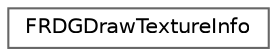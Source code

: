 digraph "Graphical Class Hierarchy"
{
 // INTERACTIVE_SVG=YES
 // LATEX_PDF_SIZE
  bgcolor="transparent";
  edge [fontname=Helvetica,fontsize=10,labelfontname=Helvetica,labelfontsize=10];
  node [fontname=Helvetica,fontsize=10,shape=box,height=0.2,width=0.4];
  rankdir="LR";
  Node0 [id="Node000000",label="FRDGDrawTextureInfo",height=0.2,width=0.4,color="grey40", fillcolor="white", style="filled",URL="$d7/d7b/structFRDGDrawTextureInfo.html",tooltip=" "];
}

